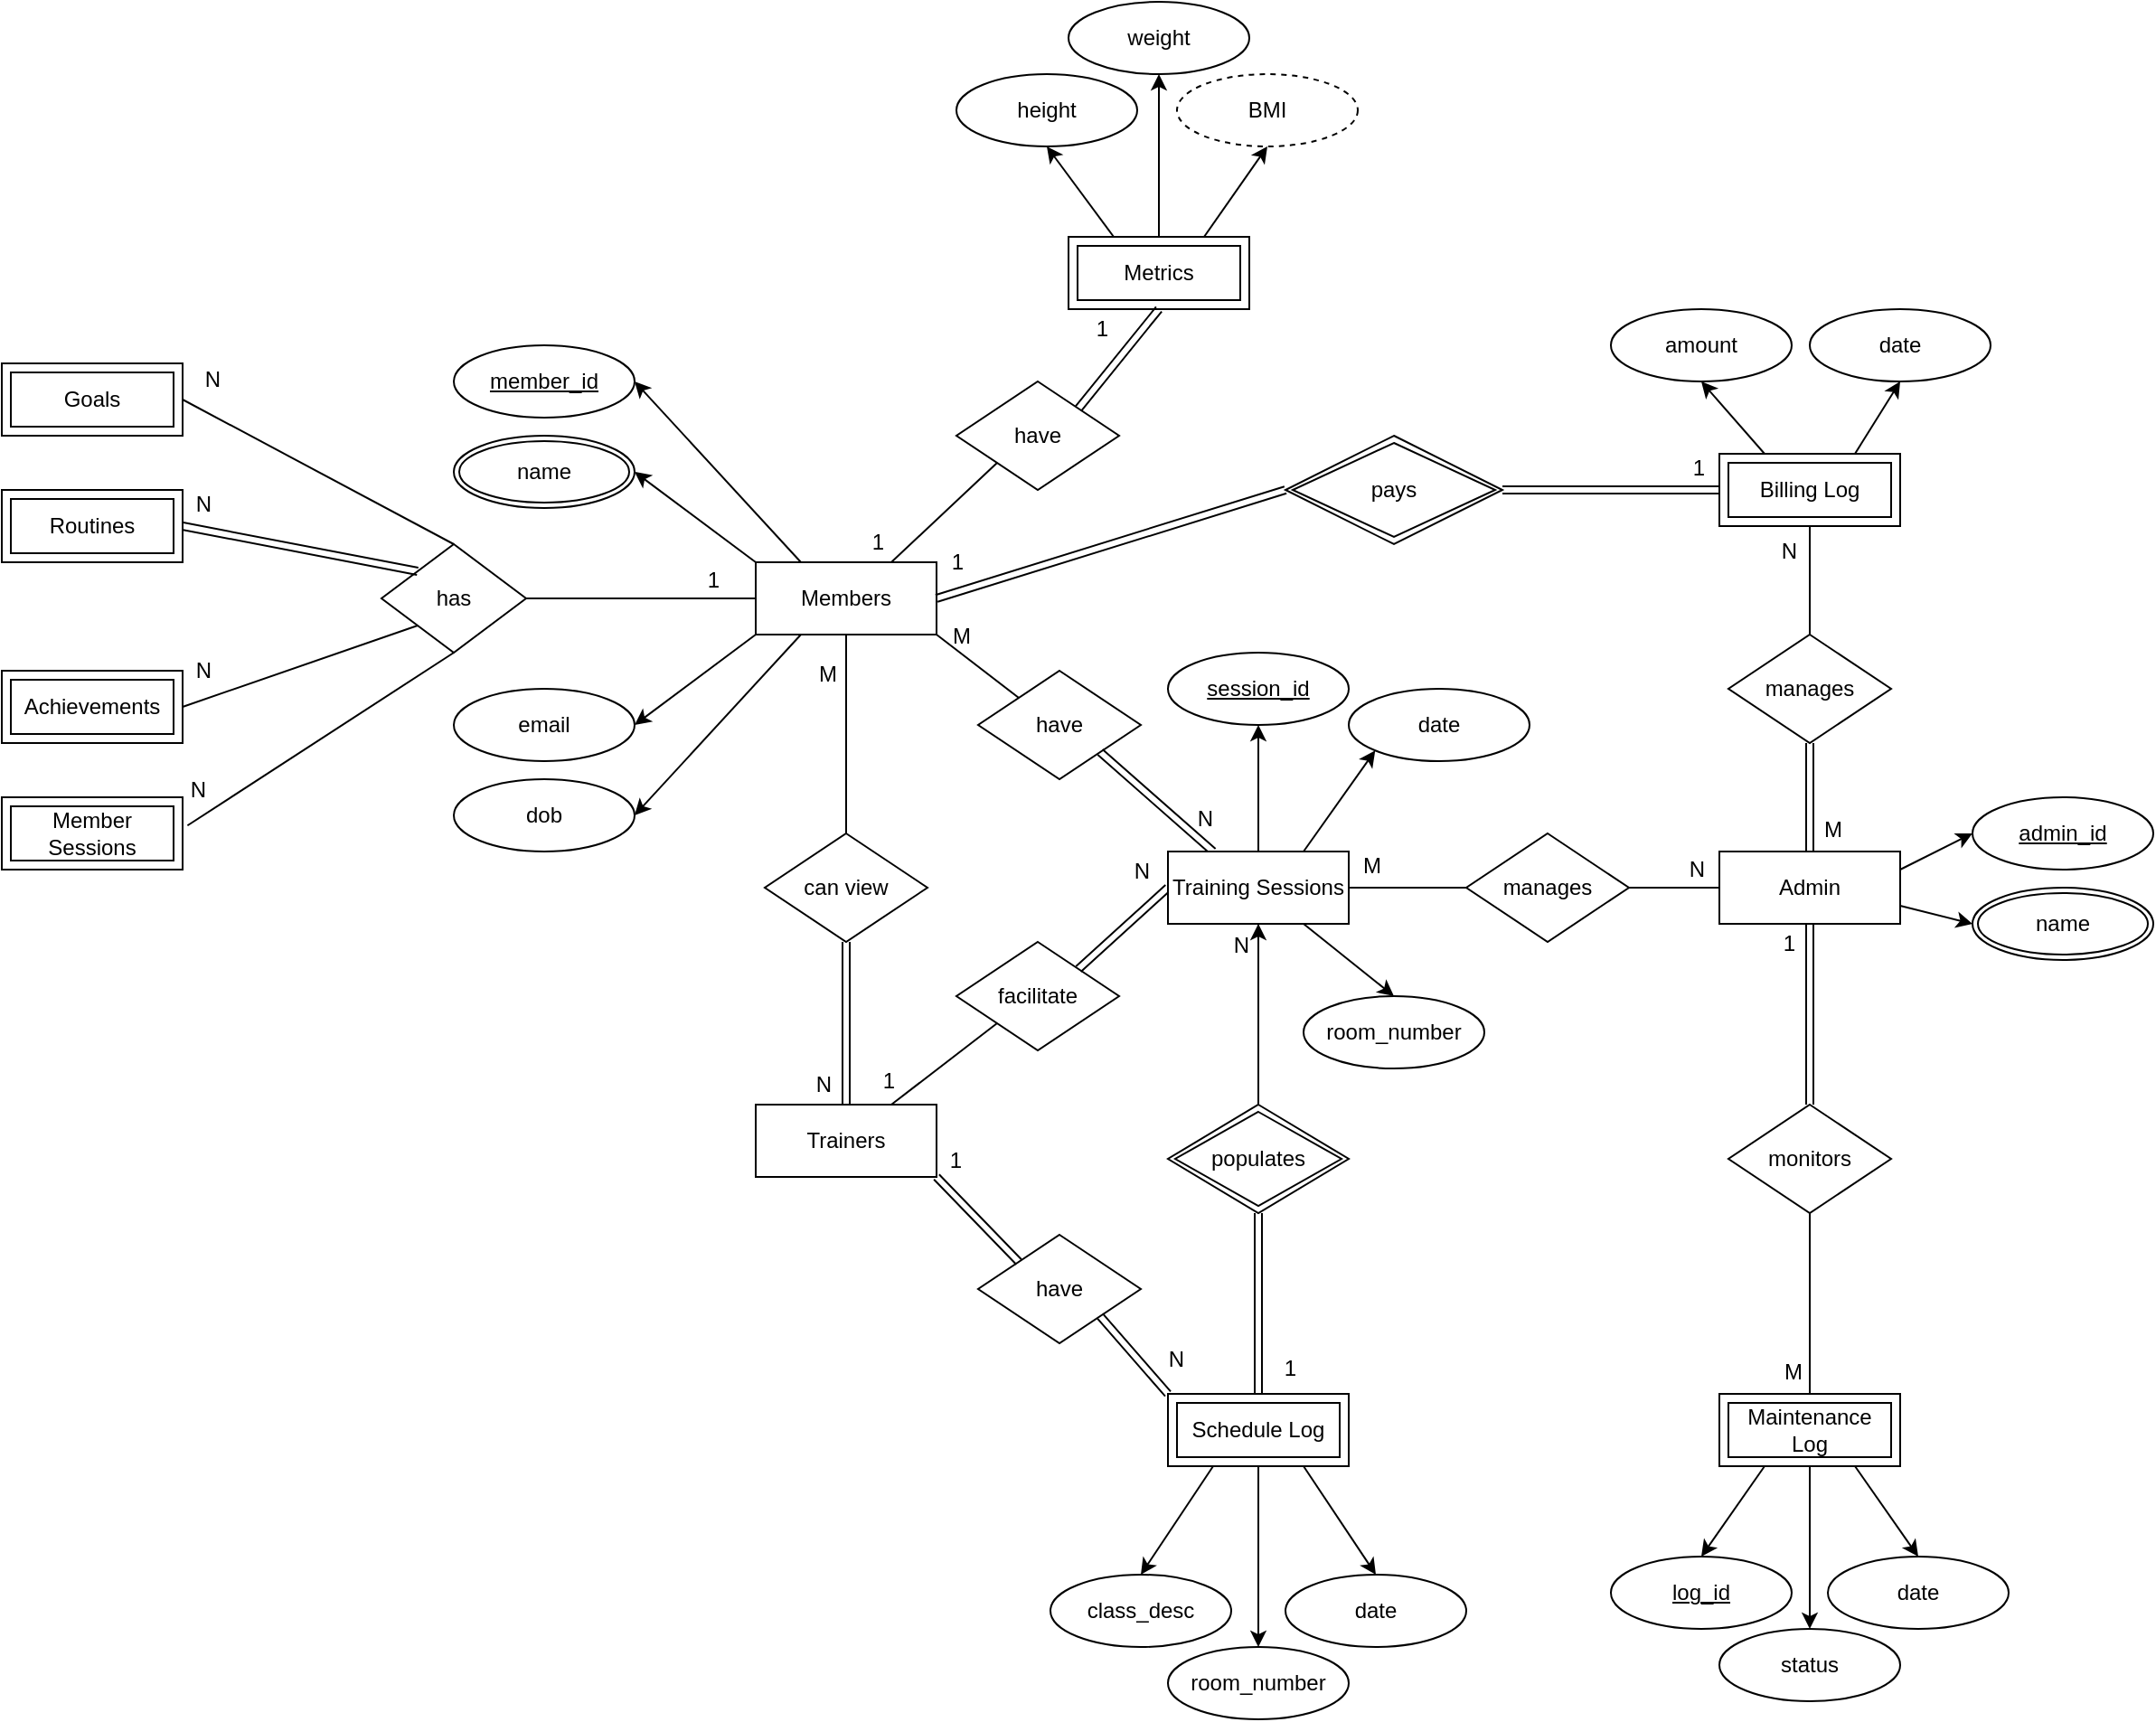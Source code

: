 <mxfile>
    <diagram id="42GKqYQ6idY8852HoXB9" name="Page-1">
        <mxGraphModel dx="1307" dy="1916" grid="1" gridSize="10" guides="1" tooltips="1" connect="1" arrows="1" fold="1" page="1" pageScale="1" pageWidth="850" pageHeight="1100" math="0" shadow="0">
            <root>
                <mxCell id="0"/>
                <mxCell id="1" parent="0"/>
                <mxCell id="69" style="edgeStyle=none;html=1;exitX=0.25;exitY=0;exitDx=0;exitDy=0;entryX=1;entryY=0.5;entryDx=0;entryDy=0;" parent="1" source="2" target="68" edge="1">
                    <mxGeometry relative="1" as="geometry"/>
                </mxCell>
                <mxCell id="74" style="edgeStyle=none;html=1;exitX=0;exitY=0;exitDx=0;exitDy=0;entryX=1;entryY=0.5;entryDx=0;entryDy=0;" parent="1" source="2" target="70" edge="1">
                    <mxGeometry relative="1" as="geometry"/>
                </mxCell>
                <mxCell id="141" style="edgeStyle=none;html=1;exitX=0;exitY=1;exitDx=0;exitDy=0;entryX=1;entryY=0.5;entryDx=0;entryDy=0;" edge="1" parent="1" source="2" target="139">
                    <mxGeometry relative="1" as="geometry"/>
                </mxCell>
                <mxCell id="142" style="edgeStyle=none;html=1;exitX=0.25;exitY=1;exitDx=0;exitDy=0;entryX=1;entryY=0.5;entryDx=0;entryDy=0;" edge="1" parent="1" source="2" target="140">
                    <mxGeometry relative="1" as="geometry"/>
                </mxCell>
                <mxCell id="2" value="Members" style="whiteSpace=wrap;html=1;align=center;" parent="1" vertex="1">
                    <mxGeometry x="97" y="240" width="100" height="40" as="geometry"/>
                </mxCell>
                <mxCell id="3" value="Trainers" style="whiteSpace=wrap;html=1;align=center;" parent="1" vertex="1">
                    <mxGeometry x="97" y="540" width="100" height="40" as="geometry"/>
                </mxCell>
                <mxCell id="100" style="edgeStyle=none;html=1;exitX=1;exitY=0.25;exitDx=0;exitDy=0;entryX=0;entryY=0.5;entryDx=0;entryDy=0;" parent="1" source="4" target="97" edge="1">
                    <mxGeometry relative="1" as="geometry"/>
                </mxCell>
                <mxCell id="101" style="edgeStyle=none;html=1;exitX=1;exitY=0.75;exitDx=0;exitDy=0;entryX=0;entryY=0.5;entryDx=0;entryDy=0;" parent="1" source="4" target="99" edge="1">
                    <mxGeometry relative="1" as="geometry"/>
                </mxCell>
                <mxCell id="4" value="Admin" style="whiteSpace=wrap;html=1;align=center;" parent="1" vertex="1">
                    <mxGeometry x="630" y="400" width="100" height="40" as="geometry"/>
                </mxCell>
                <mxCell id="83" style="edgeStyle=none;html=1;exitX=0.25;exitY=0;exitDx=0;exitDy=0;entryX=0.5;entryY=1;entryDx=0;entryDy=0;" parent="1" source="5" target="85" edge="1">
                    <mxGeometry relative="1" as="geometry">
                        <mxPoint x="330" y="-20" as="targetPoint"/>
                    </mxGeometry>
                </mxCell>
                <mxCell id="87" style="edgeStyle=none;html=1;exitX=0.5;exitY=0;exitDx=0;exitDy=0;entryX=0.5;entryY=1;entryDx=0;entryDy=0;" parent="1" source="5" target="84" edge="1">
                    <mxGeometry relative="1" as="geometry"/>
                </mxCell>
                <mxCell id="88" style="edgeStyle=none;html=1;exitX=0.75;exitY=0;exitDx=0;exitDy=0;entryX=0.5;entryY=1;entryDx=0;entryDy=0;" parent="1" source="5" target="86" edge="1">
                    <mxGeometry relative="1" as="geometry"/>
                </mxCell>
                <mxCell id="5" value="Metrics" style="shape=ext;margin=3;double=1;whiteSpace=wrap;html=1;align=center;" parent="1" vertex="1">
                    <mxGeometry x="270" y="60" width="100" height="40" as="geometry"/>
                </mxCell>
                <mxCell id="120" style="edgeStyle=none;html=1;exitX=0.5;exitY=1;exitDx=0;exitDy=0;entryX=0.5;entryY=0;entryDx=0;entryDy=0;" parent="1" source="9" target="112" edge="1">
                    <mxGeometry relative="1" as="geometry"/>
                </mxCell>
                <mxCell id="121" style="edgeStyle=none;html=1;exitX=0.25;exitY=1;exitDx=0;exitDy=0;entryX=0.5;entryY=0;entryDx=0;entryDy=0;" parent="1" source="9" target="118" edge="1">
                    <mxGeometry relative="1" as="geometry"/>
                </mxCell>
                <mxCell id="122" style="edgeStyle=none;html=1;exitX=0.75;exitY=1;exitDx=0;exitDy=0;entryX=0.5;entryY=0;entryDx=0;entryDy=0;" parent="1" source="9" target="158" edge="1">
                    <mxGeometry relative="1" as="geometry">
                        <mxPoint x="440" y="800" as="targetPoint"/>
                    </mxGeometry>
                </mxCell>
                <mxCell id="9" value="Schedule Log" style="shape=ext;margin=3;double=1;whiteSpace=wrap;html=1;align=center;" parent="1" vertex="1">
                    <mxGeometry x="325" y="700" width="100" height="40" as="geometry"/>
                </mxCell>
                <mxCell id="11" value="have" style="shape=rhombus;perimeter=rhombusPerimeter;whiteSpace=wrap;html=1;align=center;" parent="1" vertex="1">
                    <mxGeometry x="208" y="140" width="90" height="60" as="geometry"/>
                </mxCell>
                <mxCell id="13" value="" style="shape=link;html=1;rounded=0;entryX=0.5;entryY=1;entryDx=0;entryDy=0;exitX=1;exitY=0;exitDx=0;exitDy=0;" parent="1" source="11" target="5" edge="1">
                    <mxGeometry relative="1" as="geometry">
                        <mxPoint x="280" y="240" as="sourcePoint"/>
                        <mxPoint x="440" y="240" as="targetPoint"/>
                    </mxGeometry>
                </mxCell>
                <mxCell id="14" value="1" style="resizable=0;html=1;align=right;verticalAlign=bottom;" parent="13" connectable="0" vertex="1">
                    <mxGeometry x="1" relative="1" as="geometry">
                        <mxPoint x="-27" y="19" as="offset"/>
                    </mxGeometry>
                </mxCell>
                <mxCell id="15" value="" style="endArrow=none;html=1;rounded=0;entryX=0.75;entryY=0;entryDx=0;entryDy=0;exitX=0;exitY=1;exitDx=0;exitDy=0;" parent="1" source="11" target="2" edge="1">
                    <mxGeometry relative="1" as="geometry">
                        <mxPoint x="280" y="240" as="sourcePoint"/>
                        <mxPoint x="440" y="240" as="targetPoint"/>
                    </mxGeometry>
                </mxCell>
                <mxCell id="16" value="1" style="resizable=0;html=1;align=right;verticalAlign=bottom;" parent="15" connectable="0" vertex="1">
                    <mxGeometry x="1" relative="1" as="geometry">
                        <mxPoint x="-3" y="-3" as="offset"/>
                    </mxGeometry>
                </mxCell>
                <mxCell id="18" value="have" style="shape=rhombus;perimeter=rhombusPerimeter;whiteSpace=wrap;html=1;align=center;" parent="1" vertex="1">
                    <mxGeometry x="220" y="300" width="90" height="60" as="geometry"/>
                </mxCell>
                <mxCell id="19" value="" style="endArrow=none;html=1;rounded=0;entryX=1;entryY=1;entryDx=0;entryDy=0;exitX=0;exitY=0;exitDx=0;exitDy=0;" parent="1" source="18" target="2" edge="1">
                    <mxGeometry relative="1" as="geometry">
                        <mxPoint x="310" y="350" as="sourcePoint"/>
                        <mxPoint x="470" y="350" as="targetPoint"/>
                    </mxGeometry>
                </mxCell>
                <mxCell id="20" value="M" style="resizable=0;html=1;align=right;verticalAlign=bottom;" parent="19" connectable="0" vertex="1">
                    <mxGeometry x="1" relative="1" as="geometry">
                        <mxPoint x="20" y="10" as="offset"/>
                    </mxGeometry>
                </mxCell>
                <mxCell id="21" value="" style="shape=link;html=1;rounded=0;exitX=1;exitY=1;exitDx=0;exitDy=0;entryX=0.25;entryY=0;entryDx=0;entryDy=0;" parent="1" source="18" target="102" edge="1">
                    <mxGeometry relative="1" as="geometry">
                        <mxPoint x="310" y="350" as="sourcePoint"/>
                        <mxPoint x="355" y="400" as="targetPoint"/>
                    </mxGeometry>
                </mxCell>
                <mxCell id="22" value="N" style="resizable=0;html=1;align=right;verticalAlign=bottom;" parent="21" connectable="0" vertex="1">
                    <mxGeometry x="1" relative="1" as="geometry">
                        <mxPoint y="-10" as="offset"/>
                    </mxGeometry>
                </mxCell>
                <mxCell id="26" value="can view" style="shape=rhombus;perimeter=rhombusPerimeter;whiteSpace=wrap;html=1;align=center;" parent="1" vertex="1">
                    <mxGeometry x="102" y="390" width="90" height="60" as="geometry"/>
                </mxCell>
                <mxCell id="27" value="" style="shape=link;html=1;rounded=0;entryX=0.5;entryY=0;entryDx=0;entryDy=0;exitX=0.5;exitY=1;exitDx=0;exitDy=0;" parent="1" source="26" target="3" edge="1">
                    <mxGeometry relative="1" as="geometry">
                        <mxPoint x="200" y="470" as="sourcePoint"/>
                        <mxPoint x="360" y="470" as="targetPoint"/>
                    </mxGeometry>
                </mxCell>
                <mxCell id="28" value="N" style="resizable=0;html=1;align=right;verticalAlign=bottom;" parent="27" connectable="0" vertex="1">
                    <mxGeometry x="1" relative="1" as="geometry">
                        <mxPoint x="-8" y="-3" as="offset"/>
                    </mxGeometry>
                </mxCell>
                <mxCell id="29" value="" style="endArrow=none;html=1;rounded=0;entryX=0.5;entryY=1;entryDx=0;entryDy=0;exitX=0.5;exitY=0;exitDx=0;exitDy=0;" parent="1" source="26" target="2" edge="1">
                    <mxGeometry relative="1" as="geometry">
                        <mxPoint x="200" y="470" as="sourcePoint"/>
                        <mxPoint x="360" y="470" as="targetPoint"/>
                    </mxGeometry>
                </mxCell>
                <mxCell id="30" value="M" style="resizable=0;html=1;align=right;verticalAlign=bottom;" parent="29" connectable="0" vertex="1">
                    <mxGeometry x="1" relative="1" as="geometry">
                        <mxPoint x="-5" y="30" as="offset"/>
                    </mxGeometry>
                </mxCell>
                <mxCell id="31" value="have" style="shape=rhombus;perimeter=rhombusPerimeter;whiteSpace=wrap;html=1;align=center;" parent="1" vertex="1">
                    <mxGeometry x="220" y="612" width="90" height="60" as="geometry"/>
                </mxCell>
                <mxCell id="32" value="" style="shape=link;html=1;rounded=0;entryX=0;entryY=0;entryDx=0;entryDy=0;exitX=1;exitY=1;exitDx=0;exitDy=0;" parent="1" source="31" target="9" edge="1">
                    <mxGeometry relative="1" as="geometry">
                        <mxPoint x="270" y="670" as="sourcePoint"/>
                        <mxPoint x="370" y="690" as="targetPoint"/>
                    </mxGeometry>
                </mxCell>
                <mxCell id="33" value="N" style="resizable=0;html=1;align=right;verticalAlign=bottom;" parent="32" connectable="0" vertex="1">
                    <mxGeometry x="1" relative="1" as="geometry">
                        <mxPoint x="10" y="-10" as="offset"/>
                    </mxGeometry>
                </mxCell>
                <mxCell id="34" value="" style="shape=link;html=1;rounded=0;entryX=1;entryY=1;entryDx=0;entryDy=0;exitX=0;exitY=0;exitDx=0;exitDy=0;" parent="1" source="31" target="3" edge="1">
                    <mxGeometry relative="1" as="geometry">
                        <mxPoint x="210" y="580" as="sourcePoint"/>
                        <mxPoint x="370" y="580" as="targetPoint"/>
                    </mxGeometry>
                </mxCell>
                <mxCell id="35" value="1" style="resizable=0;html=1;align=right;verticalAlign=bottom;" parent="34" connectable="0" vertex="1">
                    <mxGeometry x="1" relative="1" as="geometry">
                        <mxPoint x="15" as="offset"/>
                    </mxGeometry>
                </mxCell>
                <mxCell id="38" value="" style="endArrow=none;html=1;rounded=0;entryX=0.5;entryY=1;entryDx=0;entryDy=0;exitX=0.5;exitY=0;exitDx=0;exitDy=0;" parent="1" target="102" edge="1">
                    <mxGeometry relative="1" as="geometry">
                        <mxPoint x="375" y="540" as="sourcePoint"/>
                        <mxPoint x="355" y="440" as="targetPoint"/>
                    </mxGeometry>
                </mxCell>
                <mxCell id="39" value="N" style="resizable=0;html=1;align=right;verticalAlign=bottom;" parent="38" connectable="0" vertex="1">
                    <mxGeometry x="1" relative="1" as="geometry">
                        <mxPoint x="-5" y="20" as="offset"/>
                    </mxGeometry>
                </mxCell>
                <mxCell id="40" value="" style="shape=link;html=1;rounded=0;entryX=0.5;entryY=0;entryDx=0;entryDy=0;exitX=0.5;exitY=1;exitDx=0;exitDy=0;" parent="1" source="113" target="9" edge="1">
                    <mxGeometry relative="1" as="geometry">
                        <mxPoint x="375" y="600" as="sourcePoint"/>
                        <mxPoint x="520" y="580" as="targetPoint"/>
                    </mxGeometry>
                </mxCell>
                <mxCell id="41" value="1" style="resizable=0;html=1;align=right;verticalAlign=bottom;" parent="40" connectable="0" vertex="1">
                    <mxGeometry x="1" relative="1" as="geometry">
                        <mxPoint x="21" y="-6" as="offset"/>
                    </mxGeometry>
                </mxCell>
                <mxCell id="42" value="facilitate" style="shape=rhombus;perimeter=rhombusPerimeter;whiteSpace=wrap;html=1;align=center;" parent="1" vertex="1">
                    <mxGeometry x="208" y="450" width="90" height="60" as="geometry"/>
                </mxCell>
                <mxCell id="43" value="" style="shape=link;html=1;rounded=0;entryX=0;entryY=0.5;entryDx=0;entryDy=0;exitX=1;exitY=0;exitDx=0;exitDy=0;" parent="1" source="42" target="102" edge="1">
                    <mxGeometry relative="1" as="geometry">
                        <mxPoint x="270" y="470" as="sourcePoint"/>
                        <mxPoint x="330" y="420" as="targetPoint"/>
                    </mxGeometry>
                </mxCell>
                <mxCell id="44" value="N" style="resizable=0;html=1;align=right;verticalAlign=bottom;" parent="43" connectable="0" vertex="1">
                    <mxGeometry x="1" relative="1" as="geometry">
                        <mxPoint x="-10" as="offset"/>
                    </mxGeometry>
                </mxCell>
                <mxCell id="45" value="" style="endArrow=none;html=1;rounded=0;entryX=0.75;entryY=0;entryDx=0;entryDy=0;exitX=0;exitY=1;exitDx=0;exitDy=0;" parent="1" source="42" target="3" edge="1">
                    <mxGeometry relative="1" as="geometry">
                        <mxPoint x="270" y="470" as="sourcePoint"/>
                        <mxPoint x="430" y="470" as="targetPoint"/>
                    </mxGeometry>
                </mxCell>
                <mxCell id="46" value="1" style="resizable=0;html=1;align=right;verticalAlign=bottom;" parent="45" connectable="0" vertex="1">
                    <mxGeometry x="1" relative="1" as="geometry">
                        <mxPoint x="3" y="-5" as="offset"/>
                    </mxGeometry>
                </mxCell>
                <mxCell id="48" value="" style="endArrow=none;html=1;rounded=0;entryX=0;entryY=0.5;entryDx=0;entryDy=0;exitX=1;exitY=0.5;exitDx=0;exitDy=0;" parent="1" source="103" target="4" edge="1">
                    <mxGeometry relative="1" as="geometry">
                        <mxPoint x="580" y="420" as="sourcePoint"/>
                        <mxPoint x="610" y="470" as="targetPoint"/>
                    </mxGeometry>
                </mxCell>
                <mxCell id="49" value="N" style="resizable=0;html=1;align=right;verticalAlign=bottom;" parent="48" connectable="0" vertex="1">
                    <mxGeometry x="1" relative="1" as="geometry">
                        <mxPoint x="-8" y="-2" as="offset"/>
                    </mxGeometry>
                </mxCell>
                <mxCell id="50" value="" style="endArrow=none;html=1;rounded=0;entryX=1;entryY=0.5;entryDx=0;entryDy=0;exitX=0;exitY=0.5;exitDx=0;exitDy=0;" parent="1" source="103" target="102" edge="1">
                    <mxGeometry relative="1" as="geometry">
                        <mxPoint x="490" y="420" as="sourcePoint"/>
                        <mxPoint x="430" y="420" as="targetPoint"/>
                    </mxGeometry>
                </mxCell>
                <mxCell id="51" value="M" style="resizable=0;html=1;align=right;verticalAlign=bottom;" parent="50" connectable="0" vertex="1">
                    <mxGeometry x="1" relative="1" as="geometry">
                        <mxPoint x="18" y="-4" as="offset"/>
                    </mxGeometry>
                </mxCell>
                <mxCell id="53" value="" style="shape=link;html=1;rounded=0;entryX=0.5;entryY=1;entryDx=0;entryDy=0;exitX=0.5;exitY=0;exitDx=0;exitDy=0;" parent="1" source="55" target="4" edge="1">
                    <mxGeometry relative="1" as="geometry">
                        <mxPoint x="680" y="480" as="sourcePoint"/>
                        <mxPoint x="610" y="580" as="targetPoint"/>
                    </mxGeometry>
                </mxCell>
                <mxCell id="54" value="1" style="resizable=0;html=1;align=right;verticalAlign=bottom;" parent="53" connectable="0" vertex="1">
                    <mxGeometry x="1" relative="1" as="geometry">
                        <mxPoint x="-8" y="19" as="offset"/>
                    </mxGeometry>
                </mxCell>
                <mxCell id="55" value="monitors" style="shape=rhombus;perimeter=rhombusPerimeter;whiteSpace=wrap;html=1;align=center;" parent="1" vertex="1">
                    <mxGeometry x="635" y="540" width="90" height="60" as="geometry"/>
                </mxCell>
                <mxCell id="56" value="" style="endArrow=none;html=1;rounded=0;entryX=0.5;entryY=0;entryDx=0;entryDy=0;exitX=0.5;exitY=1;exitDx=0;exitDy=0;" parent="1" source="55" target="156" edge="1">
                    <mxGeometry relative="1" as="geometry">
                        <mxPoint x="450" y="580" as="sourcePoint"/>
                        <mxPoint x="680" y="700" as="targetPoint"/>
                    </mxGeometry>
                </mxCell>
                <mxCell id="57" value="M" style="resizable=0;html=1;align=right;verticalAlign=bottom;" parent="56" connectable="0" vertex="1">
                    <mxGeometry x="1" relative="1" as="geometry">
                        <mxPoint x="-4" y="-4" as="offset"/>
                    </mxGeometry>
                </mxCell>
                <mxCell id="58" value="manages" style="shape=rhombus;perimeter=rhombusPerimeter;whiteSpace=wrap;html=1;align=center;" parent="1" vertex="1">
                    <mxGeometry x="635" y="280" width="90" height="60" as="geometry"/>
                </mxCell>
                <mxCell id="59" value="" style="endArrow=none;html=1;rounded=0;entryX=0.5;entryY=1;entryDx=0;entryDy=0;exitX=0.5;exitY=0;exitDx=0;exitDy=0;" parent="1" source="58" target="89" edge="1">
                    <mxGeometry relative="1" as="geometry">
                        <mxPoint x="410" y="350" as="sourcePoint"/>
                        <mxPoint x="680" y="220" as="targetPoint"/>
                    </mxGeometry>
                </mxCell>
                <mxCell id="60" value="N" style="resizable=0;html=1;align=right;verticalAlign=bottom;" parent="59" connectable="0" vertex="1">
                    <mxGeometry x="1" relative="1" as="geometry">
                        <mxPoint x="-7" y="22" as="offset"/>
                    </mxGeometry>
                </mxCell>
                <mxCell id="61" value="" style="shape=link;html=1;rounded=0;entryX=0.5;entryY=0;entryDx=0;entryDy=0;exitX=0.5;exitY=1;exitDx=0;exitDy=0;" parent="1" source="58" target="4" edge="1">
                    <mxGeometry relative="1" as="geometry">
                        <mxPoint x="410" y="350" as="sourcePoint"/>
                        <mxPoint x="570" y="350" as="targetPoint"/>
                    </mxGeometry>
                </mxCell>
                <mxCell id="62" value="M" style="resizable=0;html=1;align=right;verticalAlign=bottom;" parent="61" connectable="0" vertex="1">
                    <mxGeometry x="1" relative="1" as="geometry">
                        <mxPoint x="18" y="-4" as="offset"/>
                    </mxGeometry>
                </mxCell>
                <mxCell id="108" style="edgeStyle=none;html=1;exitX=0.25;exitY=1;exitDx=0;exitDy=0;entryX=0.5;entryY=0;entryDx=0;entryDy=0;" parent="1" source="156" target="104" edge="1">
                    <mxGeometry relative="1" as="geometry">
                        <mxPoint x="655" y="740" as="sourcePoint"/>
                    </mxGeometry>
                </mxCell>
                <mxCell id="109" style="edgeStyle=none;html=1;exitX=0.5;exitY=1;exitDx=0;exitDy=0;entryX=0.5;entryY=0;entryDx=0;entryDy=0;" parent="1" source="156" target="105" edge="1">
                    <mxGeometry relative="1" as="geometry">
                        <mxPoint x="680" y="740" as="sourcePoint"/>
                    </mxGeometry>
                </mxCell>
                <mxCell id="110" style="edgeStyle=none;html=1;entryX=0.5;entryY=0;entryDx=0;entryDy=0;exitX=0.75;exitY=1;exitDx=0;exitDy=0;" parent="1" source="156" target="157" edge="1">
                    <mxGeometry relative="1" as="geometry">
                        <mxPoint x="705" y="740" as="sourcePoint"/>
                        <mxPoint x="740" y="790" as="targetPoint"/>
                    </mxGeometry>
                </mxCell>
                <mxCell id="64" value="" style="shape=link;html=1;rounded=0;exitX=1;exitY=0.5;exitDx=0;exitDy=0;entryX=0;entryY=0.5;entryDx=0;entryDy=0;" parent="1" source="90" target="89" edge="1">
                    <mxGeometry relative="1" as="geometry">
                        <mxPoint x="510" y="200" as="sourcePoint"/>
                        <mxPoint x="630" y="200" as="targetPoint"/>
                    </mxGeometry>
                </mxCell>
                <mxCell id="65" value="1" style="resizable=0;html=1;align=right;verticalAlign=bottom;" parent="64" connectable="0" vertex="1">
                    <mxGeometry x="1" relative="1" as="geometry">
                        <mxPoint x="-8" y="-4" as="offset"/>
                    </mxGeometry>
                </mxCell>
                <mxCell id="66" value="" style="shape=link;html=1;rounded=0;entryX=1;entryY=0.5;entryDx=0;entryDy=0;exitX=0;exitY=0.5;exitDx=0;exitDy=0;" parent="1" source="90" target="2" edge="1">
                    <mxGeometry relative="1" as="geometry">
                        <mxPoint x="390" y="200" as="sourcePoint"/>
                        <mxPoint x="500" y="160" as="targetPoint"/>
                    </mxGeometry>
                </mxCell>
                <mxCell id="67" value="1" style="resizable=0;html=1;align=right;verticalAlign=bottom;" parent="66" connectable="0" vertex="1">
                    <mxGeometry x="1" relative="1" as="geometry">
                        <mxPoint x="15" y="-11" as="offset"/>
                    </mxGeometry>
                </mxCell>
                <mxCell id="68" value="member_id" style="ellipse;whiteSpace=wrap;html=1;align=center;fontStyle=4;" parent="1" vertex="1">
                    <mxGeometry x="-70" y="120" width="100" height="40" as="geometry"/>
                </mxCell>
                <mxCell id="70" value="name" style="ellipse;shape=doubleEllipse;margin=3;whiteSpace=wrap;html=1;align=center;" parent="1" vertex="1">
                    <mxGeometry x="-70" y="170" width="100" height="40" as="geometry"/>
                </mxCell>
                <mxCell id="84" value="weight" style="ellipse;whiteSpace=wrap;html=1;align=center;" parent="1" vertex="1">
                    <mxGeometry x="270" y="-70" width="100" height="40" as="geometry"/>
                </mxCell>
                <mxCell id="85" value="height" style="ellipse;whiteSpace=wrap;html=1;align=center;" parent="1" vertex="1">
                    <mxGeometry x="208" y="-30" width="100" height="40" as="geometry"/>
                </mxCell>
                <mxCell id="86" value="BMI" style="ellipse;whiteSpace=wrap;html=1;align=center;dashed=1;" parent="1" vertex="1">
                    <mxGeometry x="330" y="-30" width="100" height="40" as="geometry"/>
                </mxCell>
                <mxCell id="93" style="edgeStyle=none;html=1;exitX=0.25;exitY=0;exitDx=0;exitDy=0;entryX=0.5;entryY=1;entryDx=0;entryDy=0;" parent="1" source="89" target="91" edge="1">
                    <mxGeometry relative="1" as="geometry"/>
                </mxCell>
                <mxCell id="94" style="edgeStyle=none;html=1;exitX=0.75;exitY=0;exitDx=0;exitDy=0;entryX=0.5;entryY=1;entryDx=0;entryDy=0;" parent="1" source="89" target="163" edge="1">
                    <mxGeometry relative="1" as="geometry">
                        <mxPoint x="730" y="140" as="targetPoint"/>
                    </mxGeometry>
                </mxCell>
                <mxCell id="89" value="Billing Log" style="shape=ext;margin=3;double=1;whiteSpace=wrap;html=1;align=center;" parent="1" vertex="1">
                    <mxGeometry x="630" y="180" width="100" height="40" as="geometry"/>
                </mxCell>
                <mxCell id="90" value="pays" style="shape=rhombus;double=1;perimeter=rhombusPerimeter;whiteSpace=wrap;html=1;align=center;" parent="1" vertex="1">
                    <mxGeometry x="390" y="170" width="120" height="60" as="geometry"/>
                </mxCell>
                <mxCell id="91" value="amount" style="ellipse;whiteSpace=wrap;html=1;align=center;" parent="1" vertex="1">
                    <mxGeometry x="570" y="100" width="100" height="40" as="geometry"/>
                </mxCell>
                <mxCell id="97" value="admin_id" style="ellipse;whiteSpace=wrap;html=1;align=center;fontStyle=4;" parent="1" vertex="1">
                    <mxGeometry x="770" y="370" width="100" height="40" as="geometry"/>
                </mxCell>
                <mxCell id="99" value="name" style="ellipse;shape=doubleEllipse;margin=3;whiteSpace=wrap;html=1;align=center;" parent="1" vertex="1">
                    <mxGeometry x="770" y="420" width="100" height="40" as="geometry"/>
                </mxCell>
                <mxCell id="125" style="edgeStyle=none;html=1;exitX=0.5;exitY=0;exitDx=0;exitDy=0;entryX=0.5;entryY=1;entryDx=0;entryDy=0;" parent="1" source="102" target="124" edge="1">
                    <mxGeometry relative="1" as="geometry"/>
                </mxCell>
                <mxCell id="129" style="edgeStyle=none;html=1;exitX=0.75;exitY=1;exitDx=0;exitDy=0;entryX=0.5;entryY=0;entryDx=0;entryDy=0;" parent="1" source="102" target="126" edge="1">
                    <mxGeometry relative="1" as="geometry"/>
                </mxCell>
                <mxCell id="130" style="edgeStyle=none;html=1;exitX=0.75;exitY=0;exitDx=0;exitDy=0;entryX=0;entryY=1;entryDx=0;entryDy=0;" parent="1" source="102" target="160" edge="1">
                    <mxGeometry relative="1" as="geometry">
                        <mxPoint x="439.645" y="344.142" as="targetPoint"/>
                    </mxGeometry>
                </mxCell>
                <mxCell id="102" value="Training Sessions" style="whiteSpace=wrap;html=1;align=center;" parent="1" vertex="1">
                    <mxGeometry x="325" y="400" width="100" height="40" as="geometry"/>
                </mxCell>
                <mxCell id="103" value="manages" style="shape=rhombus;perimeter=rhombusPerimeter;whiteSpace=wrap;html=1;align=center;" parent="1" vertex="1">
                    <mxGeometry x="490" y="390" width="90" height="60" as="geometry"/>
                </mxCell>
                <mxCell id="104" value="log_id" style="ellipse;whiteSpace=wrap;html=1;align=center;fontStyle=4;" parent="1" vertex="1">
                    <mxGeometry x="570" y="790" width="100" height="40" as="geometry"/>
                </mxCell>
                <mxCell id="105" value="status" style="ellipse;whiteSpace=wrap;html=1;align=center;" parent="1" vertex="1">
                    <mxGeometry x="630" y="830" width="100" height="40" as="geometry"/>
                </mxCell>
                <mxCell id="112" value="room_number" style="ellipse;whiteSpace=wrap;html=1;align=center;" parent="1" vertex="1">
                    <mxGeometry x="325" y="840" width="100" height="40" as="geometry"/>
                </mxCell>
                <mxCell id="114" value="" style="edgeStyle=none;html=1;exitX=0.5;exitY=0;exitDx=0;exitDy=0;" parent="1" source="113" target="102" edge="1">
                    <mxGeometry relative="1" as="geometry"/>
                </mxCell>
                <mxCell id="113" value="populates" style="shape=rhombus;double=1;perimeter=rhombusPerimeter;whiteSpace=wrap;html=1;align=center;" parent="1" vertex="1">
                    <mxGeometry x="325" y="540" width="100" height="60" as="geometry"/>
                </mxCell>
                <mxCell id="118" value="class_desc" style="ellipse;whiteSpace=wrap;html=1;align=center;" parent="1" vertex="1">
                    <mxGeometry x="260" y="800" width="100" height="40" as="geometry"/>
                </mxCell>
                <mxCell id="124" value="session_id" style="ellipse;whiteSpace=wrap;html=1;align=center;fontStyle=4;" parent="1" vertex="1">
                    <mxGeometry x="325" y="290" width="100" height="40" as="geometry"/>
                </mxCell>
                <mxCell id="126" value="room_number" style="ellipse;whiteSpace=wrap;html=1;align=center;" parent="1" vertex="1">
                    <mxGeometry x="400" y="480" width="100" height="40" as="geometry"/>
                </mxCell>
                <mxCell id="131" value="Goals" style="shape=ext;margin=3;double=1;whiteSpace=wrap;html=1;align=center;" parent="1" vertex="1">
                    <mxGeometry x="-320" y="130" width="100" height="40" as="geometry"/>
                </mxCell>
                <mxCell id="132" value="Routines" style="shape=ext;margin=3;double=1;whiteSpace=wrap;html=1;align=center;" parent="1" vertex="1">
                    <mxGeometry x="-320" y="200" width="100" height="40" as="geometry"/>
                </mxCell>
                <mxCell id="133" value="Achievements" style="shape=ext;margin=3;double=1;whiteSpace=wrap;html=1;align=center;" parent="1" vertex="1">
                    <mxGeometry x="-320" y="300" width="100" height="40" as="geometry"/>
                </mxCell>
                <mxCell id="134" value="has" style="shape=rhombus;perimeter=rhombusPerimeter;whiteSpace=wrap;html=1;align=center;" parent="1" vertex="1">
                    <mxGeometry x="-110" y="230" width="80" height="60" as="geometry"/>
                </mxCell>
                <mxCell id="136" value="" style="endArrow=none;html=1;rounded=0;entryX=0;entryY=0.5;entryDx=0;entryDy=0;exitX=1;exitY=0.5;exitDx=0;exitDy=0;" parent="1" source="134" target="2" edge="1">
                    <mxGeometry relative="1" as="geometry">
                        <mxPoint x="-20" y="280" as="sourcePoint"/>
                        <mxPoint x="30" y="260" as="targetPoint"/>
                    </mxGeometry>
                </mxCell>
                <mxCell id="137" value="1" style="resizable=0;html=1;align=right;verticalAlign=bottom;" parent="136" connectable="0" vertex="1">
                    <mxGeometry x="1" relative="1" as="geometry">
                        <mxPoint x="-20" y="-2" as="offset"/>
                    </mxGeometry>
                </mxCell>
                <mxCell id="138" value="Member Sessions" style="shape=ext;margin=3;double=1;whiteSpace=wrap;html=1;align=center;" vertex="1" parent="1">
                    <mxGeometry x="-320" y="370" width="100" height="40" as="geometry"/>
                </mxCell>
                <mxCell id="139" value="email" style="ellipse;whiteSpace=wrap;html=1;align=center;" vertex="1" parent="1">
                    <mxGeometry x="-70" y="310" width="100" height="40" as="geometry"/>
                </mxCell>
                <mxCell id="140" value="dob" style="ellipse;whiteSpace=wrap;html=1;align=center;" vertex="1" parent="1">
                    <mxGeometry x="-70" y="360" width="100" height="40" as="geometry"/>
                </mxCell>
                <mxCell id="148" value="" style="endArrow=none;html=1;rounded=0;entryX=1.027;entryY=0.391;entryDx=0;entryDy=0;entryPerimeter=0;exitX=0.5;exitY=1;exitDx=0;exitDy=0;" edge="1" parent="1" source="134" target="138">
                    <mxGeometry relative="1" as="geometry">
                        <mxPoint x="-200" y="359.31" as="sourcePoint"/>
                        <mxPoint x="-40" y="359.31" as="targetPoint"/>
                    </mxGeometry>
                </mxCell>
                <mxCell id="149" value="N" style="resizable=0;html=1;align=right;verticalAlign=bottom;" connectable="0" vertex="1" parent="148">
                    <mxGeometry x="1" relative="1" as="geometry">
                        <mxPoint x="11" y="-11" as="offset"/>
                    </mxGeometry>
                </mxCell>
                <mxCell id="150" value="" style="endArrow=none;html=1;rounded=0;entryX=1;entryY=0.5;entryDx=0;entryDy=0;exitX=0.5;exitY=0;exitDx=0;exitDy=0;" edge="1" parent="1" source="134" target="131">
                    <mxGeometry relative="1" as="geometry">
                        <mxPoint x="-42.7" y="130.0" as="sourcePoint"/>
                        <mxPoint x="-190.0" y="235.64" as="targetPoint"/>
                    </mxGeometry>
                </mxCell>
                <mxCell id="151" value="N" style="resizable=0;html=1;align=right;verticalAlign=bottom;" connectable="0" vertex="1" parent="150">
                    <mxGeometry x="1" relative="1" as="geometry">
                        <mxPoint x="21" y="-3" as="offset"/>
                    </mxGeometry>
                </mxCell>
                <mxCell id="152" value="" style="endArrow=none;html=1;rounded=0;entryX=1;entryY=0.5;entryDx=0;entryDy=0;exitX=0;exitY=1;exitDx=0;exitDy=0;" edge="1" parent="1" source="134" target="133">
                    <mxGeometry relative="1" as="geometry">
                        <mxPoint x="-52.7" y="230.0" as="sourcePoint"/>
                        <mxPoint x="-200.0" y="335.64" as="targetPoint"/>
                    </mxGeometry>
                </mxCell>
                <mxCell id="153" value="N" style="resizable=0;html=1;align=right;verticalAlign=bottom;" connectable="0" vertex="1" parent="152">
                    <mxGeometry x="1" relative="1" as="geometry">
                        <mxPoint x="16" y="-11" as="offset"/>
                    </mxGeometry>
                </mxCell>
                <mxCell id="154" value="" style="shape=link;html=1;rounded=0;entryX=1;entryY=0.5;entryDx=0;entryDy=0;exitX=0;exitY=0;exitDx=0;exitDy=0;" edge="1" parent="1" source="134" target="132">
                    <mxGeometry relative="1" as="geometry">
                        <mxPoint x="-150" y="260" as="sourcePoint"/>
                        <mxPoint x="10" y="260" as="targetPoint"/>
                    </mxGeometry>
                </mxCell>
                <mxCell id="155" value="N" style="resizable=0;html=1;align=right;verticalAlign=bottom;" connectable="0" vertex="1" parent="154">
                    <mxGeometry x="1" relative="1" as="geometry">
                        <mxPoint x="17" y="-3" as="offset"/>
                    </mxGeometry>
                </mxCell>
                <mxCell id="156" value="Maintenance Log" style="shape=ext;margin=3;double=1;whiteSpace=wrap;html=1;align=center;" vertex="1" parent="1">
                    <mxGeometry x="630" y="700" width="100" height="40" as="geometry"/>
                </mxCell>
                <mxCell id="157" value="date" style="ellipse;whiteSpace=wrap;html=1;align=center;" vertex="1" parent="1">
                    <mxGeometry x="690" y="790" width="100" height="40" as="geometry"/>
                </mxCell>
                <mxCell id="158" value="date" style="ellipse;whiteSpace=wrap;html=1;align=center;" vertex="1" parent="1">
                    <mxGeometry x="390" y="800" width="100" height="40" as="geometry"/>
                </mxCell>
                <mxCell id="160" value="date" style="ellipse;whiteSpace=wrap;html=1;align=center;" vertex="1" parent="1">
                    <mxGeometry x="425" y="310" width="100" height="40" as="geometry"/>
                </mxCell>
                <mxCell id="163" value="date" style="ellipse;whiteSpace=wrap;html=1;align=center;" vertex="1" parent="1">
                    <mxGeometry x="680" y="100" width="100" height="40" as="geometry"/>
                </mxCell>
            </root>
        </mxGraphModel>
    </diagram>
</mxfile>